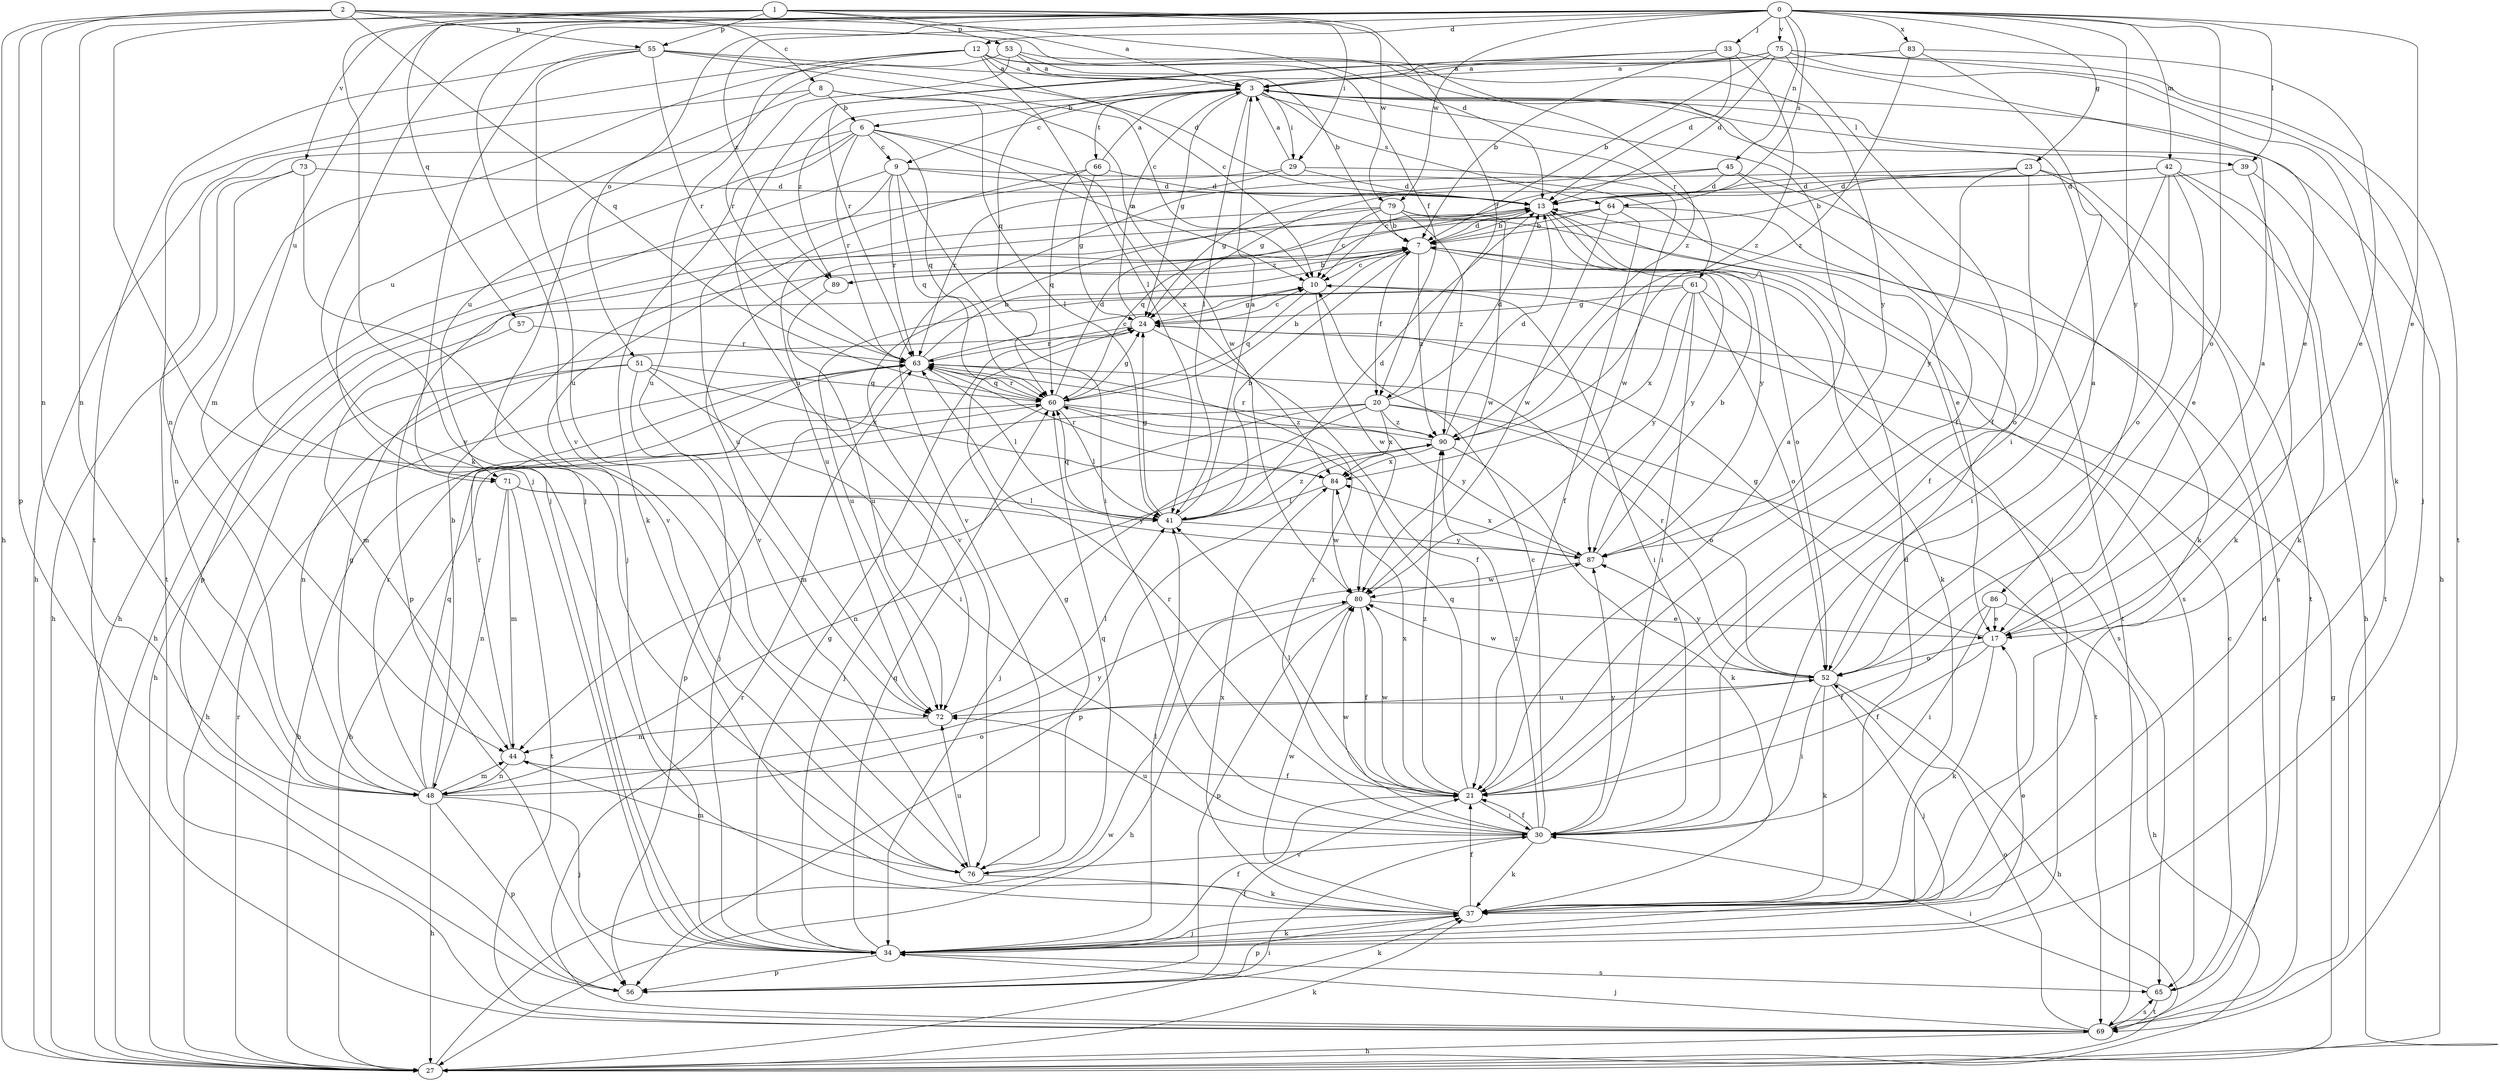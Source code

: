 strict digraph  {
0;
1;
2;
3;
6;
7;
8;
9;
10;
12;
13;
17;
20;
21;
23;
24;
27;
29;
30;
33;
34;
37;
39;
41;
42;
44;
45;
48;
51;
52;
53;
55;
56;
57;
60;
61;
63;
64;
65;
66;
69;
71;
72;
73;
75;
76;
79;
80;
83;
84;
86;
87;
89;
90;
0 -> 12  [label=d];
0 -> 17  [label=e];
0 -> 23  [label=g];
0 -> 33  [label=j];
0 -> 37  [label=k];
0 -> 39  [label=l];
0 -> 42  [label=m];
0 -> 45  [label=n];
0 -> 51  [label=o];
0 -> 52  [label=o];
0 -> 64  [label=s];
0 -> 71  [label=u];
0 -> 73  [label=v];
0 -> 75  [label=v];
0 -> 76  [label=v];
0 -> 79  [label=w];
0 -> 83  [label=x];
0 -> 86  [label=y];
0 -> 89  [label=z];
1 -> 3  [label=a];
1 -> 20  [label=f];
1 -> 29  [label=i];
1 -> 34  [label=j];
1 -> 48  [label=n];
1 -> 53  [label=p];
1 -> 55  [label=p];
1 -> 57  [label=q];
1 -> 76  [label=v];
1 -> 79  [label=w];
2 -> 8  [label=c];
2 -> 13  [label=d];
2 -> 20  [label=f];
2 -> 27  [label=h];
2 -> 48  [label=n];
2 -> 55  [label=p];
2 -> 56  [label=p];
2 -> 60  [label=q];
3 -> 6  [label=b];
3 -> 9  [label=c];
3 -> 24  [label=g];
3 -> 27  [label=h];
3 -> 29  [label=i];
3 -> 39  [label=l];
3 -> 41  [label=l];
3 -> 61  [label=r];
3 -> 64  [label=s];
3 -> 66  [label=t];
3 -> 89  [label=z];
6 -> 9  [label=c];
6 -> 10  [label=c];
6 -> 37  [label=k];
6 -> 60  [label=q];
6 -> 63  [label=r];
6 -> 69  [label=t];
6 -> 71  [label=u];
6 -> 84  [label=x];
7 -> 10  [label=c];
7 -> 13  [label=d];
7 -> 20  [label=f];
7 -> 37  [label=k];
7 -> 87  [label=y];
7 -> 89  [label=z];
7 -> 90  [label=z];
8 -> 6  [label=b];
8 -> 27  [label=h];
8 -> 41  [label=l];
8 -> 71  [label=u];
8 -> 80  [label=w];
9 -> 13  [label=d];
9 -> 17  [label=e];
9 -> 30  [label=i];
9 -> 56  [label=p];
9 -> 60  [label=q];
9 -> 63  [label=r];
9 -> 72  [label=u];
10 -> 24  [label=g];
10 -> 30  [label=i];
10 -> 60  [label=q];
10 -> 80  [label=w];
12 -> 3  [label=a];
12 -> 10  [label=c];
12 -> 21  [label=f];
12 -> 41  [label=l];
12 -> 44  [label=m];
12 -> 48  [label=n];
12 -> 72  [label=u];
12 -> 87  [label=y];
13 -> 7  [label=b];
13 -> 34  [label=j];
13 -> 52  [label=o];
13 -> 60  [label=q];
13 -> 72  [label=u];
13 -> 87  [label=y];
17 -> 3  [label=a];
17 -> 21  [label=f];
17 -> 24  [label=g];
17 -> 37  [label=k];
17 -> 52  [label=o];
20 -> 13  [label=d];
20 -> 27  [label=h];
20 -> 34  [label=j];
20 -> 44  [label=m];
20 -> 52  [label=o];
20 -> 69  [label=t];
20 -> 84  [label=x];
20 -> 90  [label=z];
21 -> 3  [label=a];
21 -> 30  [label=i];
21 -> 41  [label=l];
21 -> 60  [label=q];
21 -> 63  [label=r];
21 -> 80  [label=w];
21 -> 84  [label=x];
21 -> 90  [label=z];
23 -> 13  [label=d];
23 -> 21  [label=f];
23 -> 65  [label=s];
23 -> 69  [label=t];
23 -> 76  [label=v];
23 -> 87  [label=y];
24 -> 3  [label=a];
24 -> 10  [label=c];
24 -> 21  [label=f];
24 -> 63  [label=r];
27 -> 24  [label=g];
27 -> 30  [label=i];
27 -> 37  [label=k];
27 -> 63  [label=r];
27 -> 80  [label=w];
29 -> 3  [label=a];
29 -> 13  [label=d];
29 -> 27  [label=h];
29 -> 63  [label=r];
29 -> 80  [label=w];
30 -> 10  [label=c];
30 -> 21  [label=f];
30 -> 37  [label=k];
30 -> 63  [label=r];
30 -> 72  [label=u];
30 -> 76  [label=v];
30 -> 80  [label=w];
30 -> 87  [label=y];
30 -> 90  [label=z];
33 -> 3  [label=a];
33 -> 7  [label=b];
33 -> 13  [label=d];
33 -> 17  [label=e];
33 -> 63  [label=r];
33 -> 90  [label=z];
34 -> 17  [label=e];
34 -> 21  [label=f];
34 -> 24  [label=g];
34 -> 37  [label=k];
34 -> 41  [label=l];
34 -> 56  [label=p];
34 -> 60  [label=q];
34 -> 65  [label=s];
37 -> 13  [label=d];
37 -> 21  [label=f];
37 -> 34  [label=j];
37 -> 56  [label=p];
37 -> 80  [label=w];
37 -> 84  [label=x];
39 -> 13  [label=d];
39 -> 37  [label=k];
39 -> 69  [label=t];
41 -> 3  [label=a];
41 -> 7  [label=b];
41 -> 13  [label=d];
41 -> 24  [label=g];
41 -> 60  [label=q];
41 -> 87  [label=y];
41 -> 90  [label=z];
42 -> 7  [label=b];
42 -> 13  [label=d];
42 -> 17  [label=e];
42 -> 24  [label=g];
42 -> 27  [label=h];
42 -> 30  [label=i];
42 -> 37  [label=k];
42 -> 52  [label=o];
44 -> 21  [label=f];
44 -> 48  [label=n];
44 -> 63  [label=r];
45 -> 10  [label=c];
45 -> 13  [label=d];
45 -> 24  [label=g];
45 -> 37  [label=k];
45 -> 52  [label=o];
48 -> 7  [label=b];
48 -> 24  [label=g];
48 -> 27  [label=h];
48 -> 34  [label=j];
48 -> 44  [label=m];
48 -> 52  [label=o];
48 -> 56  [label=p];
48 -> 60  [label=q];
48 -> 63  [label=r];
48 -> 87  [label=y];
51 -> 27  [label=h];
51 -> 30  [label=i];
51 -> 34  [label=j];
51 -> 48  [label=n];
51 -> 60  [label=q];
51 -> 84  [label=x];
52 -> 3  [label=a];
52 -> 27  [label=h];
52 -> 30  [label=i];
52 -> 34  [label=j];
52 -> 37  [label=k];
52 -> 63  [label=r];
52 -> 72  [label=u];
52 -> 80  [label=w];
52 -> 87  [label=y];
53 -> 3  [label=a];
53 -> 7  [label=b];
53 -> 34  [label=j];
53 -> 63  [label=r];
53 -> 90  [label=z];
55 -> 3  [label=a];
55 -> 10  [label=c];
55 -> 13  [label=d];
55 -> 34  [label=j];
55 -> 63  [label=r];
55 -> 69  [label=t];
55 -> 72  [label=u];
56 -> 21  [label=f];
56 -> 37  [label=k];
57 -> 44  [label=m];
57 -> 63  [label=r];
60 -> 7  [label=b];
60 -> 13  [label=d];
60 -> 24  [label=g];
60 -> 27  [label=h];
60 -> 34  [label=j];
60 -> 41  [label=l];
60 -> 63  [label=r];
60 -> 87  [label=y];
60 -> 90  [label=z];
61 -> 24  [label=g];
61 -> 27  [label=h];
61 -> 30  [label=i];
61 -> 52  [label=o];
61 -> 65  [label=s];
61 -> 72  [label=u];
61 -> 84  [label=x];
61 -> 87  [label=y];
63 -> 7  [label=b];
63 -> 10  [label=c];
63 -> 41  [label=l];
63 -> 56  [label=p];
63 -> 60  [label=q];
64 -> 7  [label=b];
64 -> 21  [label=f];
64 -> 27  [label=h];
64 -> 69  [label=t];
64 -> 76  [label=v];
64 -> 80  [label=w];
65 -> 10  [label=c];
65 -> 30  [label=i];
65 -> 69  [label=t];
66 -> 3  [label=a];
66 -> 13  [label=d];
66 -> 24  [label=g];
66 -> 34  [label=j];
66 -> 60  [label=q];
69 -> 13  [label=d];
69 -> 27  [label=h];
69 -> 34  [label=j];
69 -> 52  [label=o];
69 -> 63  [label=r];
69 -> 65  [label=s];
71 -> 41  [label=l];
71 -> 44  [label=m];
71 -> 48  [label=n];
71 -> 69  [label=t];
71 -> 87  [label=y];
72 -> 41  [label=l];
72 -> 44  [label=m];
73 -> 13  [label=d];
73 -> 27  [label=h];
73 -> 48  [label=n];
73 -> 76  [label=v];
75 -> 3  [label=a];
75 -> 7  [label=b];
75 -> 13  [label=d];
75 -> 21  [label=f];
75 -> 34  [label=j];
75 -> 37  [label=k];
75 -> 60  [label=q];
75 -> 69  [label=t];
75 -> 72  [label=u];
76 -> 24  [label=g];
76 -> 37  [label=k];
76 -> 44  [label=m];
76 -> 60  [label=q];
76 -> 72  [label=u];
79 -> 7  [label=b];
79 -> 10  [label=c];
79 -> 56  [label=p];
79 -> 65  [label=s];
79 -> 76  [label=v];
79 -> 80  [label=w];
79 -> 90  [label=z];
80 -> 17  [label=e];
80 -> 21  [label=f];
80 -> 27  [label=h];
80 -> 56  [label=p];
83 -> 3  [label=a];
83 -> 17  [label=e];
83 -> 30  [label=i];
83 -> 90  [label=z];
84 -> 41  [label=l];
84 -> 63  [label=r];
84 -> 80  [label=w];
86 -> 17  [label=e];
86 -> 21  [label=f];
86 -> 27  [label=h];
86 -> 30  [label=i];
87 -> 7  [label=b];
87 -> 80  [label=w];
87 -> 84  [label=x];
89 -> 7  [label=b];
89 -> 72  [label=u];
90 -> 13  [label=d];
90 -> 37  [label=k];
90 -> 48  [label=n];
90 -> 56  [label=p];
90 -> 63  [label=r];
90 -> 84  [label=x];
}
